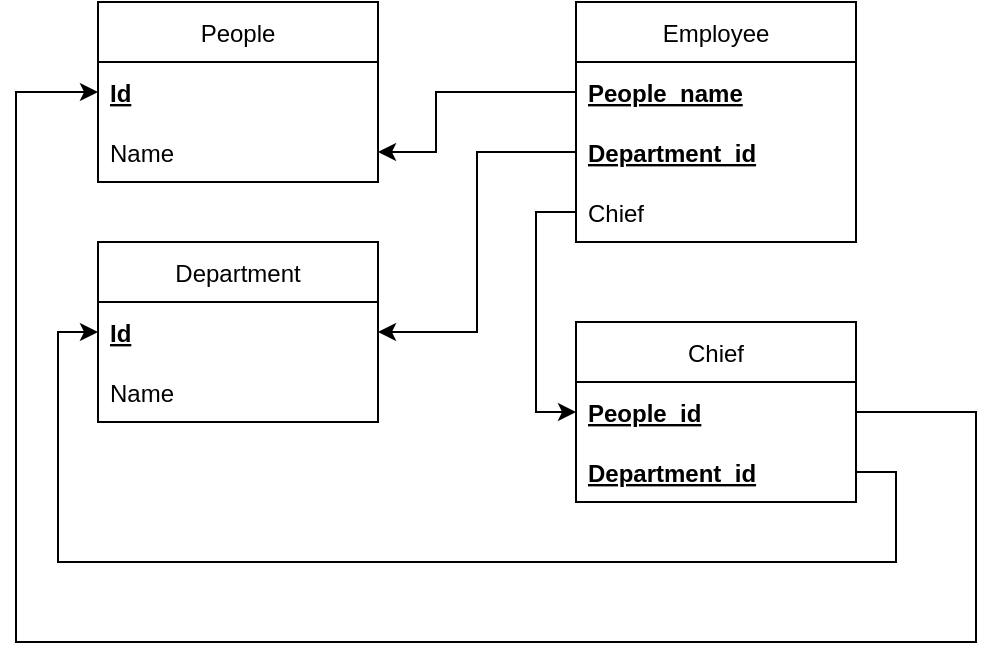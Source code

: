 <mxfile version="16.2.6" type="device"><diagram id="MsZsvoG-B-RuUB9Typ5L" name="Page-1"><mxGraphModel dx="749" dy="522" grid="1" gridSize="10" guides="1" tooltips="1" connect="1" arrows="1" fold="1" page="1" pageScale="1" pageWidth="827" pageHeight="1169" math="0" shadow="0"><root><mxCell id="0"/><mxCell id="1" parent="0"/><mxCell id="KWDZAelS0NFY-5tU-9J0-1" value="People" style="swimlane;fontStyle=0;childLayout=stackLayout;horizontal=1;startSize=30;horizontalStack=0;resizeParent=1;resizeParentMax=0;resizeLast=0;collapsible=1;marginBottom=0;" parent="1" vertex="1"><mxGeometry x="121" y="40" width="140" height="90" as="geometry"><mxRectangle x="40" y="80" width="80" height="30" as="alternateBounds"/></mxGeometry></mxCell><mxCell id="KWDZAelS0NFY-5tU-9J0-2" value="Id" style="text;strokeColor=none;fillColor=none;align=left;verticalAlign=middle;spacingLeft=4;spacingRight=4;overflow=hidden;points=[[0,0.5],[1,0.5]];portConstraint=eastwest;rotatable=0;fontStyle=5" parent="KWDZAelS0NFY-5tU-9J0-1" vertex="1"><mxGeometry y="30" width="140" height="30" as="geometry"/></mxCell><mxCell id="KWDZAelS0NFY-5tU-9J0-3" value="Name" style="text;strokeColor=none;fillColor=none;align=left;verticalAlign=middle;spacingLeft=4;spacingRight=4;overflow=hidden;points=[[0,0.5],[1,0.5]];portConstraint=eastwest;rotatable=0;" parent="KWDZAelS0NFY-5tU-9J0-1" vertex="1"><mxGeometry y="60" width="140" height="30" as="geometry"/></mxCell><mxCell id="KWDZAelS0NFY-5tU-9J0-17" value="Chief" style="swimlane;fontStyle=0;childLayout=stackLayout;horizontal=1;startSize=30;horizontalStack=0;resizeParent=1;resizeParentMax=0;resizeLast=0;collapsible=1;marginBottom=0;" parent="1" vertex="1"><mxGeometry x="360" y="200" width="140" height="90" as="geometry"/></mxCell><mxCell id="KWDZAelS0NFY-5tU-9J0-20" value="People_id" style="text;strokeColor=none;fillColor=none;align=left;verticalAlign=middle;spacingLeft=4;spacingRight=4;overflow=hidden;points=[[0,0.5],[1,0.5]];portConstraint=eastwest;rotatable=0;fontStyle=5" parent="KWDZAelS0NFY-5tU-9J0-17" vertex="1"><mxGeometry y="30" width="140" height="30" as="geometry"/></mxCell><mxCell id="KWDZAelS0NFY-5tU-9J0-19" value="Department_id" style="text;strokeColor=none;fillColor=none;align=left;verticalAlign=middle;spacingLeft=4;spacingRight=4;overflow=hidden;points=[[0,0.5],[1,0.5]];portConstraint=eastwest;rotatable=0;fontStyle=5" parent="KWDZAelS0NFY-5tU-9J0-17" vertex="1"><mxGeometry y="60" width="140" height="30" as="geometry"/></mxCell><mxCell id="KWDZAelS0NFY-5tU-9J0-57" value="Department" style="swimlane;fontStyle=0;childLayout=stackLayout;horizontal=1;startSize=30;horizontalStack=0;resizeParent=1;resizeParentMax=0;resizeLast=0;collapsible=1;marginBottom=0;" parent="1" vertex="1"><mxGeometry x="121" y="160" width="140" height="90" as="geometry"><mxRectangle x="40" y="80" width="80" height="30" as="alternateBounds"/></mxGeometry></mxCell><mxCell id="KWDZAelS0NFY-5tU-9J0-59" value="Id" style="text;strokeColor=none;fillColor=none;align=left;verticalAlign=middle;spacingLeft=4;spacingRight=4;overflow=hidden;points=[[0,0.5],[1,0.5]];portConstraint=eastwest;rotatable=0;fontStyle=5" parent="KWDZAelS0NFY-5tU-9J0-57" vertex="1"><mxGeometry y="30" width="140" height="30" as="geometry"/></mxCell><mxCell id="KWDZAelS0NFY-5tU-9J0-60" value="Name" style="text;strokeColor=none;fillColor=none;align=left;verticalAlign=middle;spacingLeft=4;spacingRight=4;overflow=hidden;points=[[0,0.5],[1,0.5]];portConstraint=eastwest;rotatable=0;fontStyle=0" parent="KWDZAelS0NFY-5tU-9J0-57" vertex="1"><mxGeometry y="60" width="140" height="30" as="geometry"/></mxCell><mxCell id="3v--wF7o4-Dyb1wHzCsi-12" value="Employee" style="swimlane;fontStyle=0;childLayout=stackLayout;horizontal=1;startSize=30;horizontalStack=0;resizeParent=1;resizeParentMax=0;resizeLast=0;collapsible=1;marginBottom=0;" vertex="1" parent="1"><mxGeometry x="360" y="40" width="140" height="120" as="geometry"><mxRectangle x="40" y="80" width="80" height="30" as="alternateBounds"/></mxGeometry></mxCell><mxCell id="3v--wF7o4-Dyb1wHzCsi-13" value="People_name" style="text;strokeColor=none;fillColor=none;align=left;verticalAlign=middle;spacingLeft=4;spacingRight=4;overflow=hidden;points=[[0,0.5],[1,0.5]];portConstraint=eastwest;rotatable=0;fontStyle=5" vertex="1" parent="3v--wF7o4-Dyb1wHzCsi-12"><mxGeometry y="30" width="140" height="30" as="geometry"/></mxCell><mxCell id="3v--wF7o4-Dyb1wHzCsi-14" value="Department_id" style="text;strokeColor=none;fillColor=none;align=left;verticalAlign=middle;spacingLeft=4;spacingRight=4;overflow=hidden;points=[[0,0.5],[1,0.5]];portConstraint=eastwest;rotatable=0;fontStyle=5" vertex="1" parent="3v--wF7o4-Dyb1wHzCsi-12"><mxGeometry y="60" width="140" height="30" as="geometry"/></mxCell><mxCell id="3v--wF7o4-Dyb1wHzCsi-15" value="Chief" style="text;strokeColor=none;fillColor=none;align=left;verticalAlign=middle;spacingLeft=4;spacingRight=4;overflow=hidden;points=[[0,0.5],[1,0.5]];portConstraint=eastwest;rotatable=0;" vertex="1" parent="3v--wF7o4-Dyb1wHzCsi-12"><mxGeometry y="90" width="140" height="30" as="geometry"/></mxCell><mxCell id="3v--wF7o4-Dyb1wHzCsi-16" style="edgeStyle=orthogonalEdgeStyle;rounded=0;orthogonalLoop=1;jettySize=auto;html=1;entryX=1;entryY=0.5;entryDx=0;entryDy=0;" edge="1" parent="1" source="3v--wF7o4-Dyb1wHzCsi-13" target="KWDZAelS0NFY-5tU-9J0-3"><mxGeometry relative="1" as="geometry"><Array as="points"><mxPoint x="290" y="85"/><mxPoint x="290" y="115"/></Array></mxGeometry></mxCell><mxCell id="3v--wF7o4-Dyb1wHzCsi-17" style="edgeStyle=orthogonalEdgeStyle;rounded=0;orthogonalLoop=1;jettySize=auto;html=1;entryX=1;entryY=0.5;entryDx=0;entryDy=0;" edge="1" parent="1" source="3v--wF7o4-Dyb1wHzCsi-14" target="KWDZAelS0NFY-5tU-9J0-59"><mxGeometry relative="1" as="geometry"/></mxCell><mxCell id="3v--wF7o4-Dyb1wHzCsi-18" style="edgeStyle=orthogonalEdgeStyle;rounded=0;orthogonalLoop=1;jettySize=auto;html=1;entryX=0;entryY=0.5;entryDx=0;entryDy=0;" edge="1" parent="1" source="3v--wF7o4-Dyb1wHzCsi-15" target="KWDZAelS0NFY-5tU-9J0-20"><mxGeometry relative="1" as="geometry"/></mxCell><mxCell id="3v--wF7o4-Dyb1wHzCsi-19" style="edgeStyle=orthogonalEdgeStyle;rounded=0;orthogonalLoop=1;jettySize=auto;html=1;exitX=1;exitY=0.5;exitDx=0;exitDy=0;entryX=0;entryY=0.5;entryDx=0;entryDy=0;" edge="1" parent="1" source="KWDZAelS0NFY-5tU-9J0-20" target="KWDZAelS0NFY-5tU-9J0-2"><mxGeometry relative="1" as="geometry"><mxPoint x="590" y="250" as="sourcePoint"/><mxPoint x="50" y="90" as="targetPoint"/><Array as="points"><mxPoint x="560" y="245"/><mxPoint x="560" y="360"/><mxPoint x="80" y="360"/><mxPoint x="80" y="85"/></Array></mxGeometry></mxCell><mxCell id="3v--wF7o4-Dyb1wHzCsi-20" style="edgeStyle=orthogonalEdgeStyle;rounded=0;orthogonalLoop=1;jettySize=auto;html=1;entryX=0;entryY=0.5;entryDx=0;entryDy=0;" edge="1" parent="1" source="KWDZAelS0NFY-5tU-9J0-19" target="KWDZAelS0NFY-5tU-9J0-59"><mxGeometry relative="1" as="geometry"><Array as="points"><mxPoint x="520" y="275"/><mxPoint x="520" y="320"/><mxPoint x="101" y="320"/><mxPoint x="101" y="205"/></Array></mxGeometry></mxCell></root></mxGraphModel></diagram></mxfile>